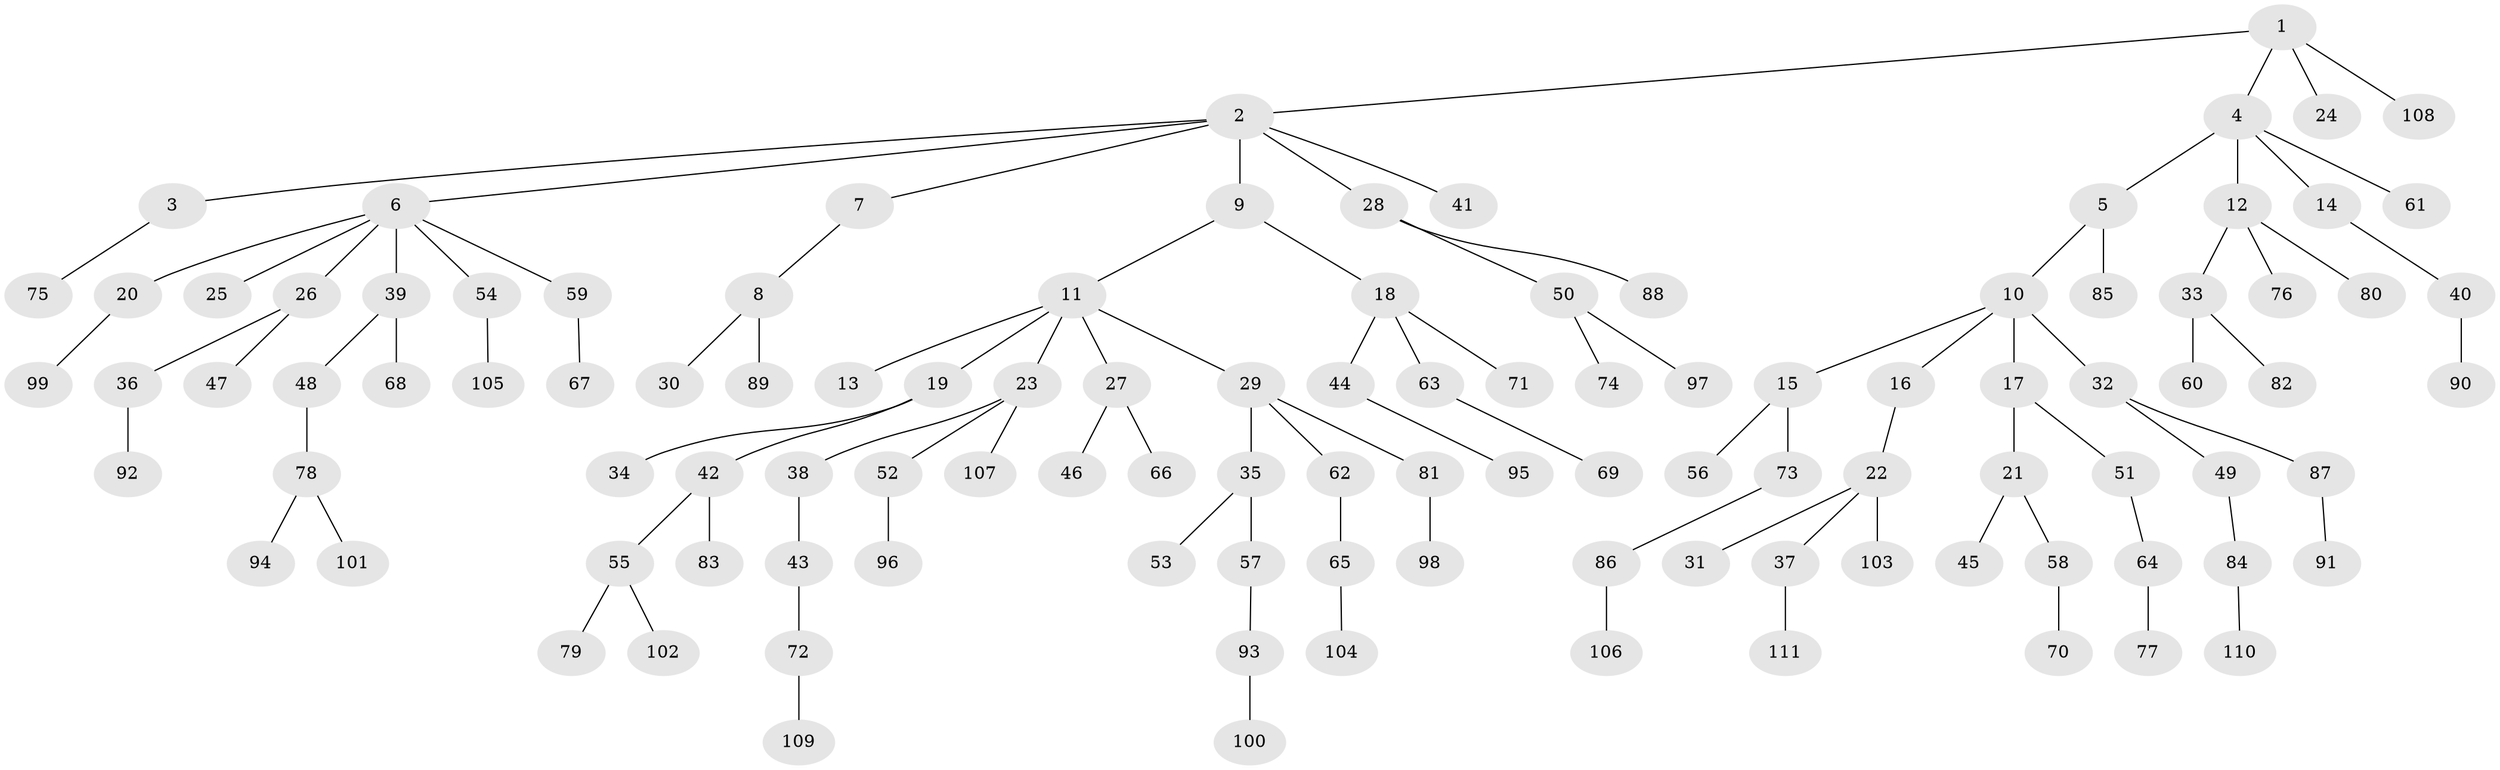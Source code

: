 // coarse degree distribution, {3: 0.10256410256410256, 5: 0.02564102564102564, 2: 0.38461538461538464, 4: 0.05128205128205128, 1: 0.41025641025641024, 6: 0.02564102564102564}
// Generated by graph-tools (version 1.1) at 2025/37/03/04/25 23:37:29]
// undirected, 111 vertices, 110 edges
graph export_dot {
  node [color=gray90,style=filled];
  1;
  2;
  3;
  4;
  5;
  6;
  7;
  8;
  9;
  10;
  11;
  12;
  13;
  14;
  15;
  16;
  17;
  18;
  19;
  20;
  21;
  22;
  23;
  24;
  25;
  26;
  27;
  28;
  29;
  30;
  31;
  32;
  33;
  34;
  35;
  36;
  37;
  38;
  39;
  40;
  41;
  42;
  43;
  44;
  45;
  46;
  47;
  48;
  49;
  50;
  51;
  52;
  53;
  54;
  55;
  56;
  57;
  58;
  59;
  60;
  61;
  62;
  63;
  64;
  65;
  66;
  67;
  68;
  69;
  70;
  71;
  72;
  73;
  74;
  75;
  76;
  77;
  78;
  79;
  80;
  81;
  82;
  83;
  84;
  85;
  86;
  87;
  88;
  89;
  90;
  91;
  92;
  93;
  94;
  95;
  96;
  97;
  98;
  99;
  100;
  101;
  102;
  103;
  104;
  105;
  106;
  107;
  108;
  109;
  110;
  111;
  1 -- 2;
  1 -- 4;
  1 -- 24;
  1 -- 108;
  2 -- 3;
  2 -- 6;
  2 -- 7;
  2 -- 9;
  2 -- 28;
  2 -- 41;
  3 -- 75;
  4 -- 5;
  4 -- 12;
  4 -- 14;
  4 -- 61;
  5 -- 10;
  5 -- 85;
  6 -- 20;
  6 -- 25;
  6 -- 26;
  6 -- 39;
  6 -- 54;
  6 -- 59;
  7 -- 8;
  8 -- 30;
  8 -- 89;
  9 -- 11;
  9 -- 18;
  10 -- 15;
  10 -- 16;
  10 -- 17;
  10 -- 32;
  11 -- 13;
  11 -- 19;
  11 -- 23;
  11 -- 27;
  11 -- 29;
  12 -- 33;
  12 -- 76;
  12 -- 80;
  14 -- 40;
  15 -- 56;
  15 -- 73;
  16 -- 22;
  17 -- 21;
  17 -- 51;
  18 -- 44;
  18 -- 63;
  18 -- 71;
  19 -- 34;
  19 -- 42;
  20 -- 99;
  21 -- 45;
  21 -- 58;
  22 -- 31;
  22 -- 37;
  22 -- 103;
  23 -- 38;
  23 -- 52;
  23 -- 107;
  26 -- 36;
  26 -- 47;
  27 -- 46;
  27 -- 66;
  28 -- 50;
  28 -- 88;
  29 -- 35;
  29 -- 62;
  29 -- 81;
  32 -- 49;
  32 -- 87;
  33 -- 60;
  33 -- 82;
  35 -- 53;
  35 -- 57;
  36 -- 92;
  37 -- 111;
  38 -- 43;
  39 -- 48;
  39 -- 68;
  40 -- 90;
  42 -- 55;
  42 -- 83;
  43 -- 72;
  44 -- 95;
  48 -- 78;
  49 -- 84;
  50 -- 74;
  50 -- 97;
  51 -- 64;
  52 -- 96;
  54 -- 105;
  55 -- 79;
  55 -- 102;
  57 -- 93;
  58 -- 70;
  59 -- 67;
  62 -- 65;
  63 -- 69;
  64 -- 77;
  65 -- 104;
  72 -- 109;
  73 -- 86;
  78 -- 94;
  78 -- 101;
  81 -- 98;
  84 -- 110;
  86 -- 106;
  87 -- 91;
  93 -- 100;
}
